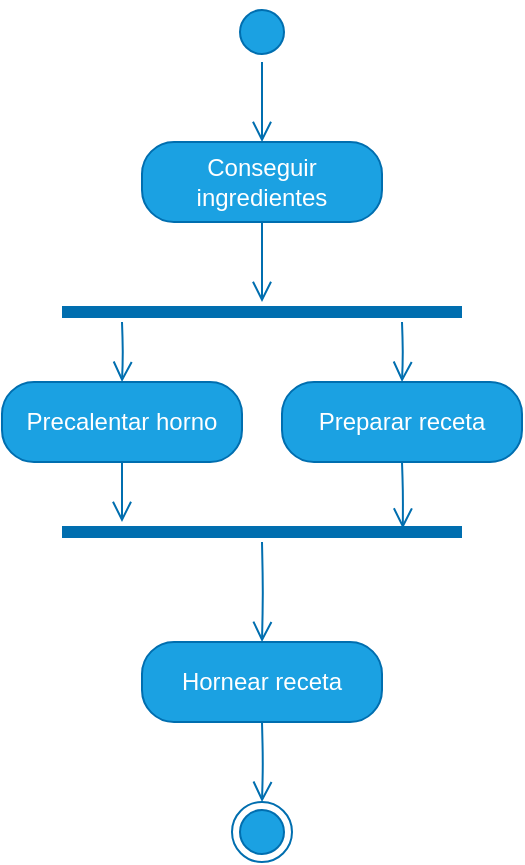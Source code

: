 <mxfile>
    <diagram id="h_X0TsGBCGi1-z4Mkr7t" name="Page-1">
        <mxGraphModel dx="640" dy="540" grid="1" gridSize="10" guides="1" tooltips="1" connect="1" arrows="1" fold="1" page="1" pageScale="1" pageWidth="850" pageHeight="1100" math="0" shadow="0">
            <root>
                <mxCell id="0"/>
                <mxCell id="1" parent="0"/>
                <mxCell id="2" value="" style="ellipse;html=1;shape=startState;fillColor=#1ba1e2;strokeColor=#006EAF;fontColor=#ffffff;" parent="1" vertex="1">
                    <mxGeometry x="125" y="50" width="30" height="30" as="geometry"/>
                </mxCell>
                <mxCell id="3" value="" style="edgeStyle=orthogonalEdgeStyle;html=1;verticalAlign=bottom;endArrow=open;endSize=8;strokeColor=#006EAF;fillColor=#1ba1e2;" parent="1" source="2" target="4" edge="1">
                    <mxGeometry relative="1" as="geometry">
                        <mxPoint x="140" y="120" as="targetPoint"/>
                    </mxGeometry>
                </mxCell>
                <mxCell id="4" value="Conseguir ingredientes" style="rounded=1;whiteSpace=wrap;html=1;arcSize=40;fontColor=#ffffff;fillColor=#1ba1e2;strokeColor=#006EAF;" parent="1" vertex="1">
                    <mxGeometry x="80" y="120" width="120" height="40" as="geometry"/>
                </mxCell>
                <mxCell id="5" value="" style="edgeStyle=orthogonalEdgeStyle;html=1;verticalAlign=bottom;endArrow=open;endSize=8;strokeColor=#006EAF;fillColor=#1ba1e2;" parent="1" source="4" target="7" edge="1">
                    <mxGeometry relative="1" as="geometry">
                        <mxPoint x="140" y="220" as="targetPoint"/>
                    </mxGeometry>
                </mxCell>
                <mxCell id="6" value="" style="ellipse;html=1;shape=endState;fillColor=#1ba1e2;strokeColor=#006EAF;fontColor=#ffffff;" parent="1" vertex="1">
                    <mxGeometry x="125" y="450" width="30" height="30" as="geometry"/>
                </mxCell>
                <mxCell id="7" value="" style="shape=line;html=1;strokeWidth=6;strokeColor=#006EAF;fillColor=#1ba1e2;fontColor=#ffffff;" parent="1" vertex="1">
                    <mxGeometry x="40" y="200" width="200" height="10" as="geometry"/>
                </mxCell>
                <mxCell id="8" value="" style="edgeStyle=orthogonalEdgeStyle;html=1;verticalAlign=bottom;endArrow=open;endSize=8;strokeColor=#006EAF;entryX=0.5;entryY=0;entryDx=0;entryDy=0;fillColor=#1ba1e2;" parent="1" target="11" edge="1">
                    <mxGeometry relative="1" as="geometry">
                        <mxPoint x="125" y="280" as="targetPoint"/>
                        <mxPoint x="70" y="210" as="sourcePoint"/>
                    </mxGeometry>
                </mxCell>
                <mxCell id="11" value="Precalentar horno" style="rounded=1;whiteSpace=wrap;html=1;arcSize=40;fontColor=#ffffff;fillColor=#1ba1e2;strokeColor=#006EAF;" parent="1" vertex="1">
                    <mxGeometry x="10" y="240" width="120" height="40" as="geometry"/>
                </mxCell>
                <mxCell id="12" value="Preparar receta" style="rounded=1;whiteSpace=wrap;html=1;arcSize=40;fontColor=#ffffff;fillColor=#1ba1e2;strokeColor=#006EAF;" parent="1" vertex="1">
                    <mxGeometry x="150" y="240" width="120" height="40" as="geometry"/>
                </mxCell>
                <mxCell id="13" value="" style="edgeStyle=orthogonalEdgeStyle;html=1;verticalAlign=bottom;endArrow=open;endSize=8;strokeColor=#006EAF;fillColor=#1ba1e2;" parent="1" target="12" edge="1">
                    <mxGeometry relative="1" as="geometry">
                        <mxPoint x="201.4" y="240" as="targetPoint"/>
                        <mxPoint x="210" y="210" as="sourcePoint"/>
                    </mxGeometry>
                </mxCell>
                <mxCell id="15" value="" style="shape=line;html=1;strokeWidth=6;strokeColor=#006EAF;fillColor=#1ba1e2;fontColor=#ffffff;" parent="1" vertex="1">
                    <mxGeometry x="40" y="310" width="200" height="10" as="geometry"/>
                </mxCell>
                <mxCell id="16" value="" style="edgeStyle=orthogonalEdgeStyle;html=1;verticalAlign=bottom;endArrow=open;endSize=8;strokeColor=#006EAF;exitX=0.5;exitY=1;exitDx=0;exitDy=0;fillColor=#1ba1e2;" parent="1" source="11" edge="1">
                    <mxGeometry relative="1" as="geometry">
                        <mxPoint x="70" y="310" as="targetPoint"/>
                        <mxPoint x="80" y="280" as="sourcePoint"/>
                    </mxGeometry>
                </mxCell>
                <mxCell id="17" value="" style="edgeStyle=orthogonalEdgeStyle;html=1;verticalAlign=bottom;endArrow=open;endSize=8;strokeColor=#006EAF;entryX=0.852;entryY=0.326;entryDx=0;entryDy=0;entryPerimeter=0;fillColor=#1ba1e2;" parent="1" target="15" edge="1">
                    <mxGeometry relative="1" as="geometry">
                        <mxPoint x="220" y="250" as="targetPoint"/>
                        <mxPoint x="210" y="280" as="sourcePoint"/>
                    </mxGeometry>
                </mxCell>
                <mxCell id="19" value="" style="edgeStyle=orthogonalEdgeStyle;html=1;verticalAlign=bottom;endArrow=open;endSize=8;strokeColor=#006EAF;entryX=0.5;entryY=0;entryDx=0;entryDy=0;fillColor=#1ba1e2;" parent="1" target="20" edge="1">
                    <mxGeometry relative="1" as="geometry">
                        <mxPoint x="150" y="210" as="targetPoint"/>
                        <mxPoint x="140" y="320" as="sourcePoint"/>
                    </mxGeometry>
                </mxCell>
                <mxCell id="20" value="Hornear receta" style="rounded=1;whiteSpace=wrap;html=1;arcSize=40;fontColor=#ffffff;fillColor=#1ba1e2;strokeColor=#006EAF;" parent="1" vertex="1">
                    <mxGeometry x="80" y="370" width="120" height="40" as="geometry"/>
                </mxCell>
                <mxCell id="21" value="" style="edgeStyle=orthogonalEdgeStyle;html=1;verticalAlign=bottom;endArrow=open;endSize=8;strokeColor=#006EAF;entryX=0.5;entryY=0;entryDx=0;entryDy=0;fillColor=#1ba1e2;" parent="1" target="6" edge="1">
                    <mxGeometry relative="1" as="geometry">
                        <mxPoint x="150" y="370" as="targetPoint"/>
                        <mxPoint x="140" y="410" as="sourcePoint"/>
                    </mxGeometry>
                </mxCell>
            </root>
        </mxGraphModel>
    </diagram>
</mxfile>